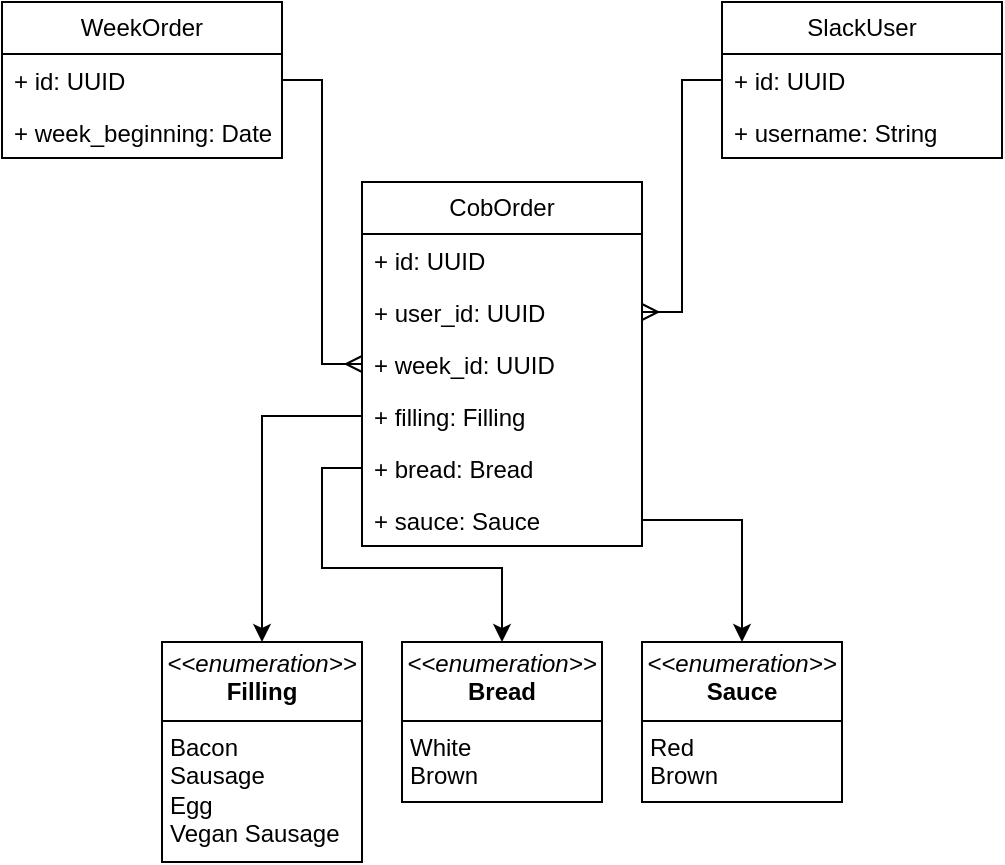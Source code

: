 <mxfile version="28.0.6">
  <diagram name="Page-1" id="rTHVvDEfT2vGrb-W0o9l">
    <mxGraphModel dx="736" dy="442" grid="1" gridSize="10" guides="1" tooltips="1" connect="1" arrows="1" fold="1" page="1" pageScale="1" pageWidth="583" pageHeight="827" math="0" shadow="0">
      <root>
        <mxCell id="0" />
        <mxCell id="1" parent="0" />
        <mxCell id="bixV8ZWeoDL16OVVcfdZ-5" value="CobOrder" style="swimlane;fontStyle=0;childLayout=stackLayout;horizontal=1;startSize=26;fillColor=none;horizontalStack=0;resizeParent=1;resizeParentMax=0;resizeLast=0;collapsible=1;marginBottom=0;whiteSpace=wrap;html=1;" parent="1" vertex="1">
          <mxGeometry x="200" y="290" width="140" height="182" as="geometry" />
        </mxCell>
        <mxCell id="bixV8ZWeoDL16OVVcfdZ-6" value="+ id: UUID" style="text;strokeColor=none;fillColor=none;align=left;verticalAlign=top;spacingLeft=4;spacingRight=4;overflow=hidden;rotatable=0;points=[[0,0.5],[1,0.5]];portConstraint=eastwest;whiteSpace=wrap;html=1;" parent="bixV8ZWeoDL16OVVcfdZ-5" vertex="1">
          <mxGeometry y="26" width="140" height="26" as="geometry" />
        </mxCell>
        <mxCell id="bixV8ZWeoDL16OVVcfdZ-7" value="+ user_id: UUID" style="text;strokeColor=none;fillColor=none;align=left;verticalAlign=top;spacingLeft=4;spacingRight=4;overflow=hidden;rotatable=0;points=[[0,0.5],[1,0.5]];portConstraint=eastwest;whiteSpace=wrap;html=1;" parent="bixV8ZWeoDL16OVVcfdZ-5" vertex="1">
          <mxGeometry y="52" width="140" height="26" as="geometry" />
        </mxCell>
        <mxCell id="XGFQXjH3u4gsK5oiTbve-1" value="+ week_id: UUID" style="text;strokeColor=none;fillColor=none;align=left;verticalAlign=top;spacingLeft=4;spacingRight=4;overflow=hidden;rotatable=0;points=[[0,0.5],[1,0.5]];portConstraint=eastwest;whiteSpace=wrap;html=1;" vertex="1" parent="bixV8ZWeoDL16OVVcfdZ-5">
          <mxGeometry y="78" width="140" height="26" as="geometry" />
        </mxCell>
        <mxCell id="bixV8ZWeoDL16OVVcfdZ-8" value="+ filling: Filling" style="text;strokeColor=none;fillColor=none;align=left;verticalAlign=top;spacingLeft=4;spacingRight=4;overflow=hidden;rotatable=0;points=[[0,0.5],[1,0.5]];portConstraint=eastwest;whiteSpace=wrap;html=1;" parent="bixV8ZWeoDL16OVVcfdZ-5" vertex="1">
          <mxGeometry y="104" width="140" height="26" as="geometry" />
        </mxCell>
        <mxCell id="bixV8ZWeoDL16OVVcfdZ-9" value="+ bread: Bread" style="text;strokeColor=none;fillColor=none;align=left;verticalAlign=top;spacingLeft=4;spacingRight=4;overflow=hidden;rotatable=0;points=[[0,0.5],[1,0.5]];portConstraint=eastwest;whiteSpace=wrap;html=1;" parent="bixV8ZWeoDL16OVVcfdZ-5" vertex="1">
          <mxGeometry y="130" width="140" height="26" as="geometry" />
        </mxCell>
        <mxCell id="bixV8ZWeoDL16OVVcfdZ-10" value="+ sauce: Sauce" style="text;strokeColor=none;fillColor=none;align=left;verticalAlign=top;spacingLeft=4;spacingRight=4;overflow=hidden;rotatable=0;points=[[0,0.5],[1,0.5]];portConstraint=eastwest;whiteSpace=wrap;html=1;" parent="bixV8ZWeoDL16OVVcfdZ-5" vertex="1">
          <mxGeometry y="156" width="140" height="26" as="geometry" />
        </mxCell>
        <mxCell id="bixV8ZWeoDL16OVVcfdZ-11" value="SlackUser" style="swimlane;fontStyle=0;childLayout=stackLayout;horizontal=1;startSize=26;fillColor=none;horizontalStack=0;resizeParent=1;resizeParentMax=0;resizeLast=0;collapsible=1;marginBottom=0;whiteSpace=wrap;html=1;" parent="1" vertex="1">
          <mxGeometry x="380" y="200" width="140" height="78" as="geometry" />
        </mxCell>
        <mxCell id="bixV8ZWeoDL16OVVcfdZ-12" value="+ id: UUID" style="text;strokeColor=none;fillColor=none;align=left;verticalAlign=top;spacingLeft=4;spacingRight=4;overflow=hidden;rotatable=0;points=[[0,0.5],[1,0.5]];portConstraint=eastwest;whiteSpace=wrap;html=1;" parent="bixV8ZWeoDL16OVVcfdZ-11" vertex="1">
          <mxGeometry y="26" width="140" height="26" as="geometry" />
        </mxCell>
        <mxCell id="bixV8ZWeoDL16OVVcfdZ-13" value="+ username: String" style="text;strokeColor=none;fillColor=none;align=left;verticalAlign=top;spacingLeft=4;spacingRight=4;overflow=hidden;rotatable=0;points=[[0,0.5],[1,0.5]];portConstraint=eastwest;whiteSpace=wrap;html=1;" parent="bixV8ZWeoDL16OVVcfdZ-11" vertex="1">
          <mxGeometry y="52" width="140" height="26" as="geometry" />
        </mxCell>
        <mxCell id="bixV8ZWeoDL16OVVcfdZ-17" style="edgeStyle=orthogonalEdgeStyle;rounded=0;orthogonalLoop=1;jettySize=auto;html=1;endArrow=ERmany;endFill=0;" parent="1" source="bixV8ZWeoDL16OVVcfdZ-12" target="bixV8ZWeoDL16OVVcfdZ-7" edge="1">
          <mxGeometry relative="1" as="geometry" />
        </mxCell>
        <mxCell id="bixV8ZWeoDL16OVVcfdZ-18" value="&lt;p style=&quot;margin:0px;margin-top:4px;text-align:center;&quot;&gt;&lt;i&gt;&amp;lt;&amp;lt;enumeration&amp;gt;&amp;gt;&lt;/i&gt;&lt;br&gt;&lt;b&gt;Filling&lt;/b&gt;&lt;/p&gt;&lt;hr size=&quot;1&quot; style=&quot;border-style:solid;&quot;&gt;&lt;p style=&quot;margin:0px;margin-left:4px;&quot;&gt;&lt;span style=&quot;background-color: transparent; color: light-dark(rgb(0, 0, 0), rgb(255, 255, 255));&quot;&gt;Bacon&lt;/span&gt;&lt;/p&gt;&lt;p style=&quot;margin:0px;margin-left:4px;&quot;&gt;&lt;span style=&quot;background-color: transparent; color: light-dark(rgb(0, 0, 0), rgb(255, 255, 255));&quot;&gt;Sausage&lt;/span&gt;&lt;/p&gt;&lt;p style=&quot;margin:0px;margin-left:4px;&quot;&gt;&lt;span style=&quot;background-color: transparent; color: light-dark(rgb(0, 0, 0), rgb(255, 255, 255));&quot;&gt;Egg&lt;/span&gt;&lt;/p&gt;&lt;p style=&quot;margin:0px;margin-left:4px;&quot;&gt;&lt;span style=&quot;background-color: transparent; color: light-dark(rgb(0, 0, 0), rgb(255, 255, 255));&quot;&gt;Vegan Sausage&lt;/span&gt;&lt;/p&gt;" style="verticalAlign=top;align=left;overflow=fill;html=1;whiteSpace=wrap;" parent="1" vertex="1">
          <mxGeometry x="100" y="520" width="100" height="110" as="geometry" />
        </mxCell>
        <mxCell id="bixV8ZWeoDL16OVVcfdZ-19" style="edgeStyle=orthogonalEdgeStyle;rounded=0;orthogonalLoop=1;jettySize=auto;html=1;entryX=0.5;entryY=0;entryDx=0;entryDy=0;" parent="1" source="bixV8ZWeoDL16OVVcfdZ-8" target="bixV8ZWeoDL16OVVcfdZ-18" edge="1">
          <mxGeometry relative="1" as="geometry" />
        </mxCell>
        <mxCell id="bixV8ZWeoDL16OVVcfdZ-20" value="&lt;p style=&quot;margin:0px;margin-top:4px;text-align:center;&quot;&gt;&lt;i&gt;&amp;lt;&amp;lt;enumeration&amp;gt;&amp;gt;&lt;/i&gt;&lt;br&gt;&lt;b&gt;Bread&lt;/b&gt;&lt;/p&gt;&lt;hr size=&quot;1&quot; style=&quot;border-style:solid;&quot;&gt;&lt;p style=&quot;margin:0px;margin-left:4px;&quot;&gt;White&lt;/p&gt;&lt;p style=&quot;margin:0px;margin-left:4px;&quot;&gt;Brown&lt;/p&gt;" style="verticalAlign=top;align=left;overflow=fill;html=1;whiteSpace=wrap;" parent="1" vertex="1">
          <mxGeometry x="220" y="520" width="100" height="80" as="geometry" />
        </mxCell>
        <mxCell id="bixV8ZWeoDL16OVVcfdZ-21" style="edgeStyle=orthogonalEdgeStyle;rounded=0;orthogonalLoop=1;jettySize=auto;html=1;entryX=0.5;entryY=0;entryDx=0;entryDy=0;" parent="1" source="bixV8ZWeoDL16OVVcfdZ-9" target="bixV8ZWeoDL16OVVcfdZ-20" edge="1">
          <mxGeometry relative="1" as="geometry" />
        </mxCell>
        <mxCell id="bixV8ZWeoDL16OVVcfdZ-22" value="&lt;p style=&quot;margin:0px;margin-top:4px;text-align:center;&quot;&gt;&lt;i&gt;&amp;lt;&amp;lt;enumeration&amp;gt;&amp;gt;&lt;/i&gt;&lt;br&gt;&lt;b&gt;Sauce&lt;/b&gt;&lt;/p&gt;&lt;hr size=&quot;1&quot; style=&quot;border-style:solid;&quot;&gt;&lt;p style=&quot;margin:0px;margin-left:4px;&quot;&gt;Red&lt;/p&gt;&lt;p style=&quot;margin:0px;margin-left:4px;&quot;&gt;Brown&lt;/p&gt;" style="verticalAlign=top;align=left;overflow=fill;html=1;whiteSpace=wrap;" parent="1" vertex="1">
          <mxGeometry x="340" y="520" width="100" height="80" as="geometry" />
        </mxCell>
        <mxCell id="bixV8ZWeoDL16OVVcfdZ-23" style="edgeStyle=orthogonalEdgeStyle;rounded=0;orthogonalLoop=1;jettySize=auto;html=1;entryX=0.5;entryY=0;entryDx=0;entryDy=0;" parent="1" source="bixV8ZWeoDL16OVVcfdZ-10" target="bixV8ZWeoDL16OVVcfdZ-22" edge="1">
          <mxGeometry relative="1" as="geometry" />
        </mxCell>
        <mxCell id="bixV8ZWeoDL16OVVcfdZ-24" value="WeekOrder" style="swimlane;fontStyle=0;childLayout=stackLayout;horizontal=1;startSize=26;fillColor=none;horizontalStack=0;resizeParent=1;resizeParentMax=0;resizeLast=0;collapsible=1;marginBottom=0;whiteSpace=wrap;html=1;" parent="1" vertex="1">
          <mxGeometry x="20" y="200" width="140" height="78" as="geometry" />
        </mxCell>
        <mxCell id="bixV8ZWeoDL16OVVcfdZ-25" value="+ id: UUID" style="text;strokeColor=none;fillColor=none;align=left;verticalAlign=top;spacingLeft=4;spacingRight=4;overflow=hidden;rotatable=0;points=[[0,0.5],[1,0.5]];portConstraint=eastwest;whiteSpace=wrap;html=1;" parent="bixV8ZWeoDL16OVVcfdZ-24" vertex="1">
          <mxGeometry y="26" width="140" height="26" as="geometry" />
        </mxCell>
        <mxCell id="bixV8ZWeoDL16OVVcfdZ-26" value="+ week_beginning: Date" style="text;strokeColor=none;fillColor=none;align=left;verticalAlign=top;spacingLeft=4;spacingRight=4;overflow=hidden;rotatable=0;points=[[0,0.5],[1,0.5]];portConstraint=eastwest;whiteSpace=wrap;html=1;" parent="bixV8ZWeoDL16OVVcfdZ-24" vertex="1">
          <mxGeometry y="52" width="140" height="26" as="geometry" />
        </mxCell>
        <mxCell id="bixV8ZWeoDL16OVVcfdZ-39" style="edgeStyle=orthogonalEdgeStyle;rounded=0;orthogonalLoop=1;jettySize=auto;html=1;startArrow=ERmany;startFill=0;endArrow=none;endFill=0;" parent="1" source="XGFQXjH3u4gsK5oiTbve-1" target="bixV8ZWeoDL16OVVcfdZ-25" edge="1">
          <mxGeometry relative="1" as="geometry">
            <mxPoint x="200" y="290" as="sourcePoint" />
          </mxGeometry>
        </mxCell>
      </root>
    </mxGraphModel>
  </diagram>
</mxfile>
